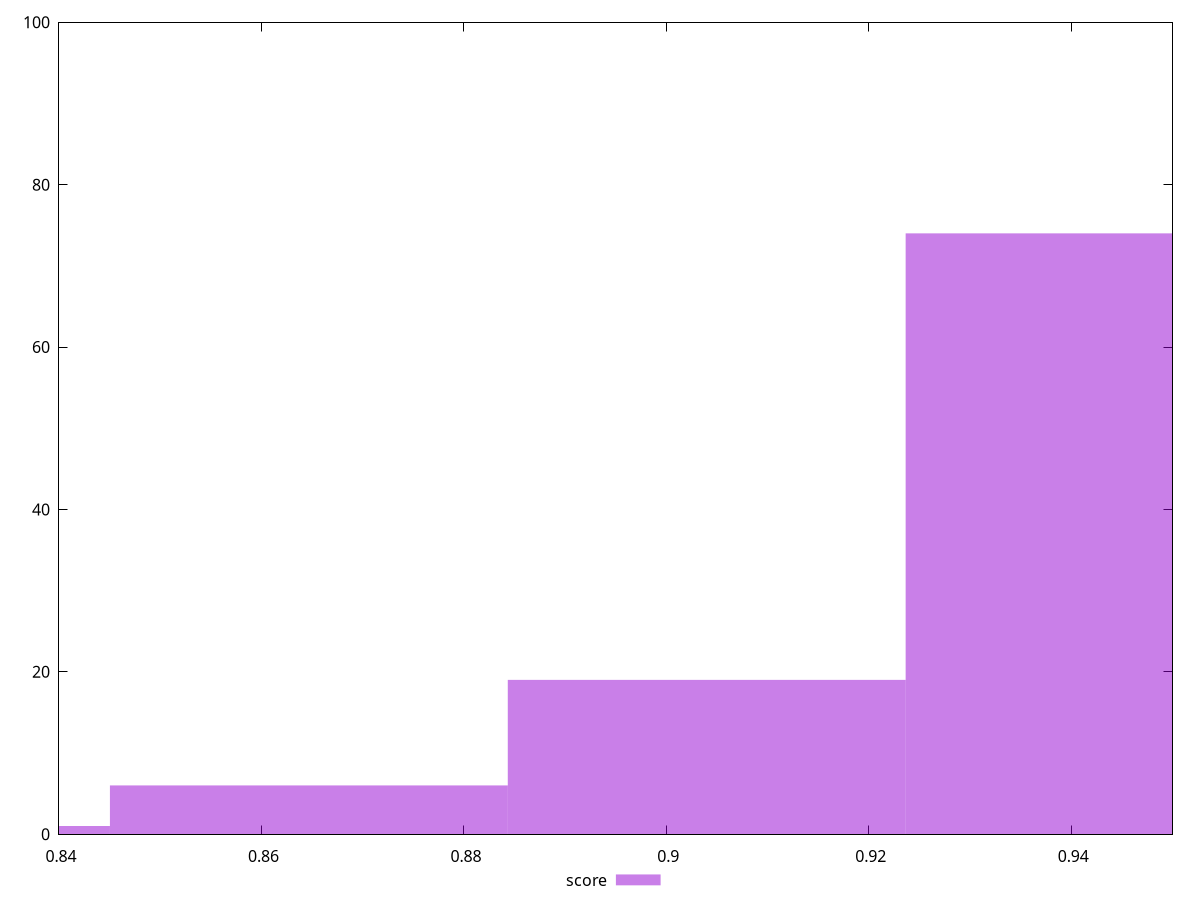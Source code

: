 reset

$score <<EOF
0.8646825136762312 6
0.9432900149195249 74
0.8253787630545844 1
0.903986264297878 19
EOF

set key outside below
set boxwidth 0.03930375062164687
set xrange [0.84:0.95]
set yrange [0:100]
set trange [0:100]
set style fill transparent solid 0.5 noborder
set terminal svg size 640, 490 enhanced background rgb 'white'
set output "report_00025_2021-02-22T21:38:55.199Z/bootup-time/samples/pages+cached/score/histogram.svg"

plot $score title "score" with boxes

reset

